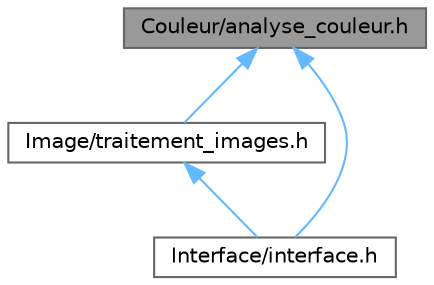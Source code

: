 digraph "Couleur/analyse_couleur.h"
{
 // LATEX_PDF_SIZE
  bgcolor="transparent";
  edge [fontname=Helvetica,fontsize=10,labelfontname=Helvetica,labelfontsize=10];
  node [fontname=Helvetica,fontsize=10,shape=box,height=0.2,width=0.4];
  Node1 [id="Node000001",label="Couleur/analyse_couleur.h",height=0.2,width=0.4,color="gray40", fillcolor="grey60", style="filled", fontcolor="black",tooltip="Définitions et prototypes pour l'analyse et la manipulation des couleurs."];
  Node1 -> Node2 [id="edge1_Node000001_Node000002",dir="back",color="steelblue1",style="solid",tooltip=" "];
  Node2 [id="Node000002",label="Image/traitement_images.h",height=0.2,width=0.4,color="grey40", fillcolor="white", style="filled",URL="$traitement__images_8h.html",tooltip="Définitions et prototypes pour la gestion et le traitement des images RGB."];
  Node2 -> Node3 [id="edge2_Node000002_Node000003",dir="back",color="steelblue1",style="solid",tooltip=" "];
  Node3 [id="Node000003",label="Interface/interface.h",height=0.2,width=0.4,color="grey40", fillcolor="white", style="filled",URL="$interface_8h.html",tooltip="Définitions et prototypes pour la gestion et le traitement des interfaces."];
  Node1 -> Node3 [id="edge3_Node000001_Node000003",dir="back",color="steelblue1",style="solid",tooltip=" "];
}

